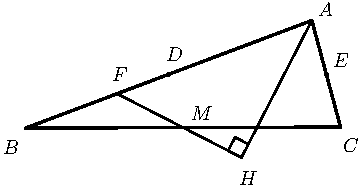 import graph; size(6cm); real lsf=0.5; pen dps=linewidth(0.7)+fontsize(10); defaultpen(dps); pen ds=black; real xmin=-4.665799584087611,xmax=6.89189978238332,ymin=-6.577625978785575,ymax=1.7131476834404928; 
pair A=(-1.,0.5), B=(-3.556526183665778,-0.46167474859710544), C=(-0.7435893635843285,-0.4521402833264527), D=(-2.2782630918328888,0.019162625701447278), F=(-2.73972529626465,-0.1544231377729769), H=(-1.6281938472426805,-0.7246103810683965), M=(-2.1500577736250577,-0.4569075159617791); 
draw((-1.5668931618407642,-0.6051099178924272)--(-1.6863936250167335,-0.543809232490511)--(-1.7476943104186498,-0.6633096956664803)--H--cycle,linewidth(0.8)); 
draw(A--B,linewidth(1.2)); draw(B--C,linewidth(1.2)); draw(C--A,linewidth(1.2)); draw(A--H,linewidth(0.8)); draw(H--F,linewidth(0.8)); 
dot(A,linewidth(1.pt)+ds); label("$A$",(-0.9620175356704677,0.5165411754903386),NE*lsf); dot(B,linewidth(1.pt)+ds); label("$B$",(-3.78259001869583,-0.7085559636014856),NE*lsf); dot(C,linewidth(1.pt)+ds); label("$C$",(-0.7435893635843285,-0.6990590865542623),NE*lsf); dot(D,linewidth(2.pt)+ds); label("$D$",(-2.32007095342342,0.11767233950695398),NE*lsf); dot((-0.8717946817921642,0.023929858336773663),linewidth(2.pt)+ds); label("$E$",(-0.8290612570093394,0.06069107722361332),NE*lsf); dot(F,linewidth(1.pt)+ds); label("$F$",(-2.8044116828318155,-0.06276832439029147),NE*lsf); dot(H,linewidth(1.pt)+ds); label("$H$",(-1.674283314212226,-0.9934622750181891),NE*lsf); dot(M,linewidth(1.pt)+ds); label("$M$",(-2.1016427813372807,-0.4046558980903355),NE*lsf); 
clip((xmin,ymin)--(xmin,ymax)--(xmax,ymax)--(xmax,ymin)--cycle); 